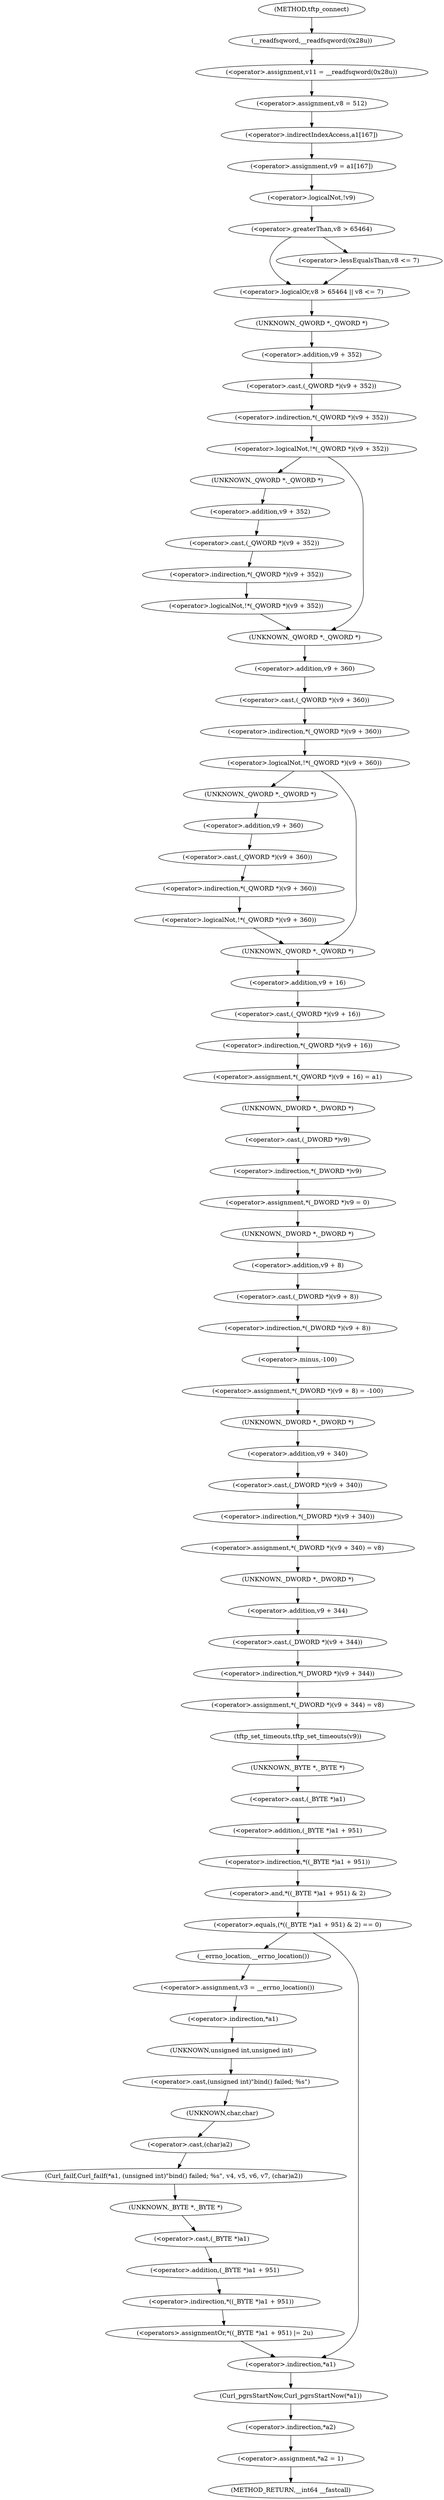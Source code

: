 digraph tftp_connect {  
"1000123" [label = "(<operator>.assignment,v11 = __readfsqword(0x28u))" ]
"1000125" [label = "(__readfsqword,__readfsqword(0x28u))" ]
"1000127" [label = "(<operator>.assignment,v8 = 512)" ]
"1000130" [label = "(<operator>.assignment,v9 = a1[167])" ]
"1000132" [label = "(<operator>.indirectIndexAccess,a1[167])" ]
"1000136" [label = "(<operator>.logicalNot,!v9)" ]
"1000141" [label = "(<operator>.logicalOr,v8 > 65464 || v8 <= 7)" ]
"1000142" [label = "(<operator>.greaterThan,v8 > 65464)" ]
"1000145" [label = "(<operator>.lessEqualsThan,v8 <= 7)" ]
"1000150" [label = "(<operator>.logicalNot,!*(_QWORD *)(v9 + 352))" ]
"1000151" [label = "(<operator>.indirection,*(_QWORD *)(v9 + 352))" ]
"1000152" [label = "(<operator>.cast,(_QWORD *)(v9 + 352))" ]
"1000153" [label = "(UNKNOWN,_QWORD *,_QWORD *)" ]
"1000154" [label = "(<operator>.addition,v9 + 352)" ]
"1000159" [label = "(<operator>.logicalNot,!*(_QWORD *)(v9 + 352))" ]
"1000160" [label = "(<operator>.indirection,*(_QWORD *)(v9 + 352))" ]
"1000161" [label = "(<operator>.cast,(_QWORD *)(v9 + 352))" ]
"1000162" [label = "(UNKNOWN,_QWORD *,_QWORD *)" ]
"1000163" [label = "(<operator>.addition,v9 + 352)" ]
"1000168" [label = "(<operator>.logicalNot,!*(_QWORD *)(v9 + 360))" ]
"1000169" [label = "(<operator>.indirection,*(_QWORD *)(v9 + 360))" ]
"1000170" [label = "(<operator>.cast,(_QWORD *)(v9 + 360))" ]
"1000171" [label = "(UNKNOWN,_QWORD *,_QWORD *)" ]
"1000172" [label = "(<operator>.addition,v9 + 360)" ]
"1000177" [label = "(<operator>.logicalNot,!*(_QWORD *)(v9 + 360))" ]
"1000178" [label = "(<operator>.indirection,*(_QWORD *)(v9 + 360))" ]
"1000179" [label = "(<operator>.cast,(_QWORD *)(v9 + 360))" ]
"1000180" [label = "(UNKNOWN,_QWORD *,_QWORD *)" ]
"1000181" [label = "(<operator>.addition,v9 + 360)" ]
"1000185" [label = "(<operator>.assignment,*(_QWORD *)(v9 + 16) = a1)" ]
"1000186" [label = "(<operator>.indirection,*(_QWORD *)(v9 + 16))" ]
"1000187" [label = "(<operator>.cast,(_QWORD *)(v9 + 16))" ]
"1000188" [label = "(UNKNOWN,_QWORD *,_QWORD *)" ]
"1000189" [label = "(<operator>.addition,v9 + 16)" ]
"1000193" [label = "(<operator>.assignment,*(_DWORD *)v9 = 0)" ]
"1000194" [label = "(<operator>.indirection,*(_DWORD *)v9)" ]
"1000195" [label = "(<operator>.cast,(_DWORD *)v9)" ]
"1000196" [label = "(UNKNOWN,_DWORD *,_DWORD *)" ]
"1000199" [label = "(<operator>.assignment,*(_DWORD *)(v9 + 8) = -100)" ]
"1000200" [label = "(<operator>.indirection,*(_DWORD *)(v9 + 8))" ]
"1000201" [label = "(<operator>.cast,(_DWORD *)(v9 + 8))" ]
"1000202" [label = "(UNKNOWN,_DWORD *,_DWORD *)" ]
"1000203" [label = "(<operator>.addition,v9 + 8)" ]
"1000206" [label = "(<operator>.minus,-100)" ]
"1000208" [label = "(<operator>.assignment,*(_DWORD *)(v9 + 340) = v8)" ]
"1000209" [label = "(<operator>.indirection,*(_DWORD *)(v9 + 340))" ]
"1000210" [label = "(<operator>.cast,(_DWORD *)(v9 + 340))" ]
"1000211" [label = "(UNKNOWN,_DWORD *,_DWORD *)" ]
"1000212" [label = "(<operator>.addition,v9 + 340)" ]
"1000216" [label = "(<operator>.assignment,*(_DWORD *)(v9 + 344) = v8)" ]
"1000217" [label = "(<operator>.indirection,*(_DWORD *)(v9 + 344))" ]
"1000218" [label = "(<operator>.cast,(_DWORD *)(v9 + 344))" ]
"1000219" [label = "(UNKNOWN,_DWORD *,_DWORD *)" ]
"1000220" [label = "(<operator>.addition,v9 + 344)" ]
"1000224" [label = "(tftp_set_timeouts,tftp_set_timeouts(v9))" ]
"1000227" [label = "(<operator>.equals,(*((_BYTE *)a1 + 951) & 2) == 0)" ]
"1000228" [label = "(<operator>.and,*((_BYTE *)a1 + 951) & 2)" ]
"1000229" [label = "(<operator>.indirection,*((_BYTE *)a1 + 951))" ]
"1000230" [label = "(<operator>.addition,(_BYTE *)a1 + 951)" ]
"1000231" [label = "(<operator>.cast,(_BYTE *)a1)" ]
"1000232" [label = "(UNKNOWN,_BYTE *,_BYTE *)" ]
"1000239" [label = "(<operator>.assignment,v3 = __errno_location())" ]
"1000241" [label = "(__errno_location,__errno_location())" ]
"1000242" [label = "(Curl_failf,Curl_failf(*a1, (unsigned int)\"bind() failed; %s\", v4, v5, v6, v7, (char)a2))" ]
"1000243" [label = "(<operator>.indirection,*a1)" ]
"1000245" [label = "(<operator>.cast,(unsigned int)\"bind() failed; %s\")" ]
"1000246" [label = "(UNKNOWN,unsigned int,unsigned int)" ]
"1000252" [label = "(<operator>.cast,(char)a2)" ]
"1000253" [label = "(UNKNOWN,char,char)" ]
"1000256" [label = "(<operators>.assignmentOr,*((_BYTE *)a1 + 951) |= 2u)" ]
"1000257" [label = "(<operator>.indirection,*((_BYTE *)a1 + 951))" ]
"1000258" [label = "(<operator>.addition,(_BYTE *)a1 + 951)" ]
"1000259" [label = "(<operator>.cast,(_BYTE *)a1)" ]
"1000260" [label = "(UNKNOWN,_BYTE *,_BYTE *)" ]
"1000264" [label = "(Curl_pgrsStartNow,Curl_pgrsStartNow(*a1))" ]
"1000265" [label = "(<operator>.indirection,*a1)" ]
"1000267" [label = "(<operator>.assignment,*a2 = 1)" ]
"1000268" [label = "(<operator>.indirection,*a2)" ]
"1000110" [label = "(METHOD,tftp_connect)" ]
"1000272" [label = "(METHOD_RETURN,__int64 __fastcall)" ]
  "1000123" -> "1000127" 
  "1000125" -> "1000123" 
  "1000127" -> "1000132" 
  "1000130" -> "1000136" 
  "1000132" -> "1000130" 
  "1000136" -> "1000142" 
  "1000141" -> "1000153" 
  "1000142" -> "1000141" 
  "1000142" -> "1000145" 
  "1000145" -> "1000141" 
  "1000150" -> "1000162" 
  "1000150" -> "1000171" 
  "1000151" -> "1000150" 
  "1000152" -> "1000151" 
  "1000153" -> "1000154" 
  "1000154" -> "1000152" 
  "1000159" -> "1000171" 
  "1000160" -> "1000159" 
  "1000161" -> "1000160" 
  "1000162" -> "1000163" 
  "1000163" -> "1000161" 
  "1000168" -> "1000180" 
  "1000168" -> "1000188" 
  "1000169" -> "1000168" 
  "1000170" -> "1000169" 
  "1000171" -> "1000172" 
  "1000172" -> "1000170" 
  "1000177" -> "1000188" 
  "1000178" -> "1000177" 
  "1000179" -> "1000178" 
  "1000180" -> "1000181" 
  "1000181" -> "1000179" 
  "1000185" -> "1000196" 
  "1000186" -> "1000185" 
  "1000187" -> "1000186" 
  "1000188" -> "1000189" 
  "1000189" -> "1000187" 
  "1000193" -> "1000202" 
  "1000194" -> "1000193" 
  "1000195" -> "1000194" 
  "1000196" -> "1000195" 
  "1000199" -> "1000211" 
  "1000200" -> "1000206" 
  "1000201" -> "1000200" 
  "1000202" -> "1000203" 
  "1000203" -> "1000201" 
  "1000206" -> "1000199" 
  "1000208" -> "1000219" 
  "1000209" -> "1000208" 
  "1000210" -> "1000209" 
  "1000211" -> "1000212" 
  "1000212" -> "1000210" 
  "1000216" -> "1000224" 
  "1000217" -> "1000216" 
  "1000218" -> "1000217" 
  "1000219" -> "1000220" 
  "1000220" -> "1000218" 
  "1000224" -> "1000232" 
  "1000227" -> "1000241" 
  "1000227" -> "1000265" 
  "1000228" -> "1000227" 
  "1000229" -> "1000228" 
  "1000230" -> "1000229" 
  "1000231" -> "1000230" 
  "1000232" -> "1000231" 
  "1000239" -> "1000243" 
  "1000241" -> "1000239" 
  "1000242" -> "1000260" 
  "1000243" -> "1000246" 
  "1000245" -> "1000253" 
  "1000246" -> "1000245" 
  "1000252" -> "1000242" 
  "1000253" -> "1000252" 
  "1000256" -> "1000265" 
  "1000257" -> "1000256" 
  "1000258" -> "1000257" 
  "1000259" -> "1000258" 
  "1000260" -> "1000259" 
  "1000264" -> "1000268" 
  "1000265" -> "1000264" 
  "1000267" -> "1000272" 
  "1000268" -> "1000267" 
  "1000110" -> "1000125" 
}

